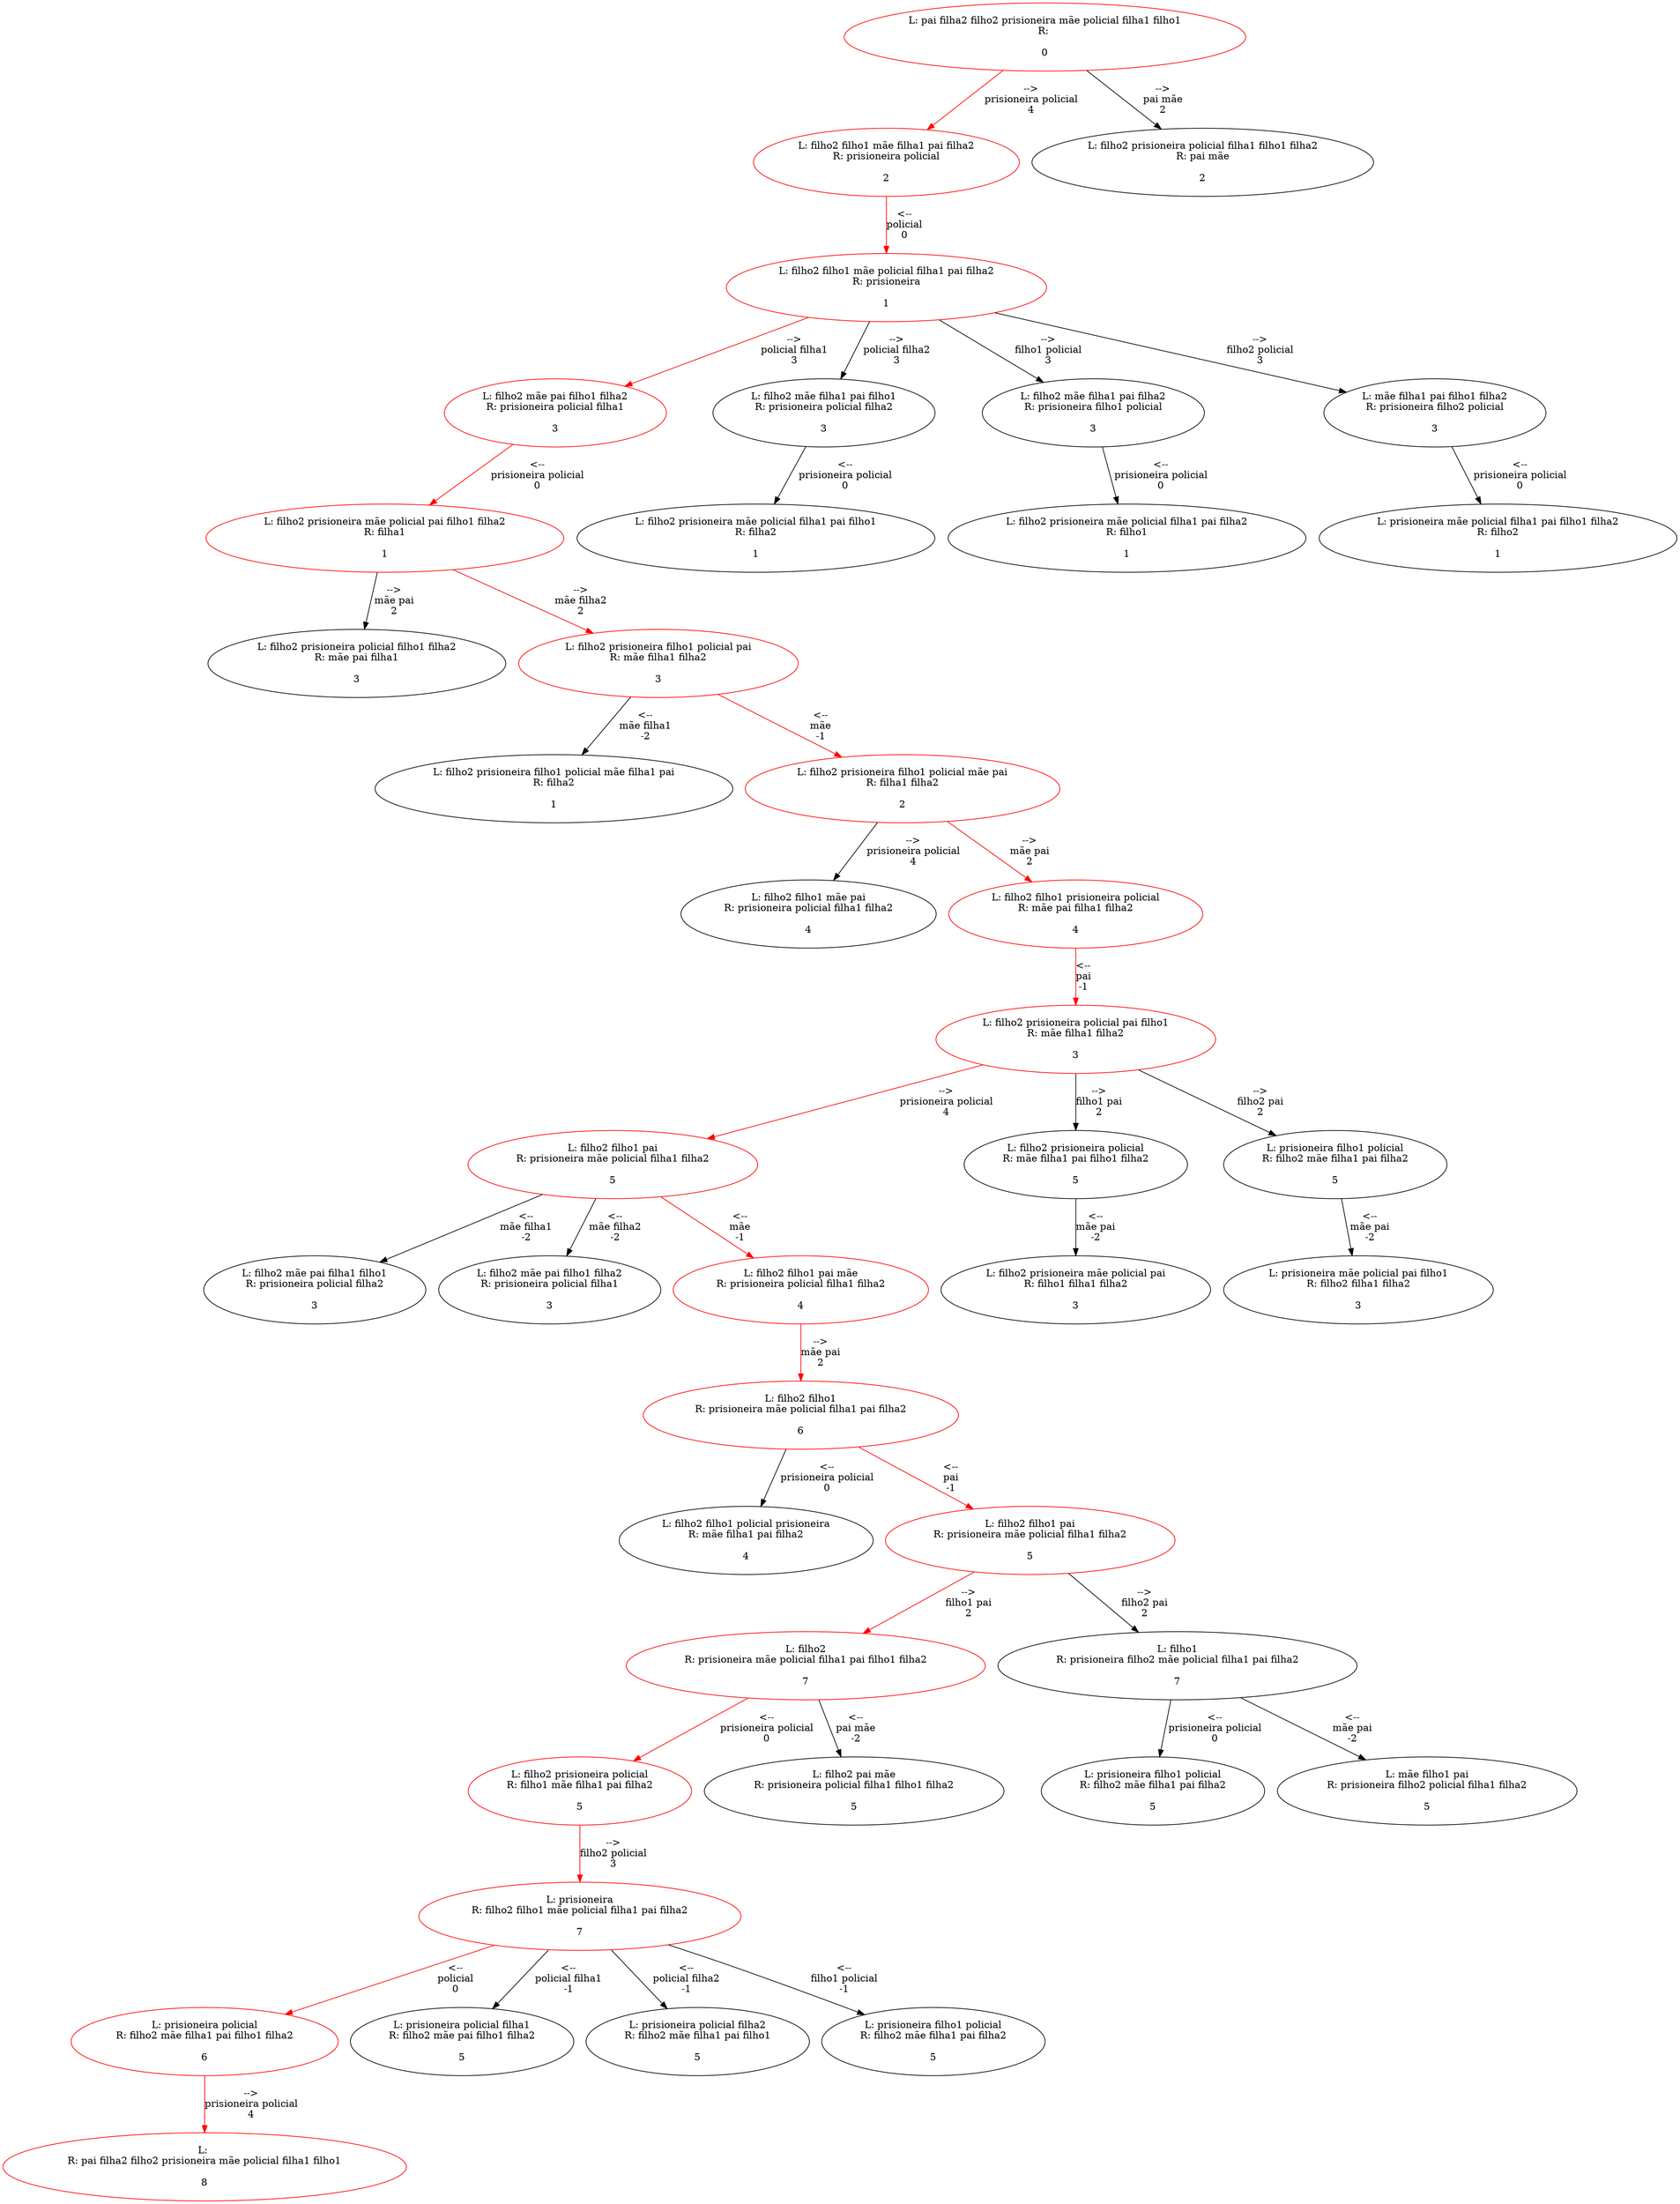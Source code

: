 digraph {
0 [label="L: pai filha2 filho2 prisioneira mãe policial filha1 filho1
R: 

0"][color="red"]
0 -> 1 [label="-->
prisioneira policial
4"][color="red"]
1 [label="L: filho2 filho1 mãe filha1 pai filha2
R: prisioneira policial

2"][color="red"]
1 -> 3 [label="<--
policial
0"][color="red"]
3 [label="L: filho2 filho1 mãe policial filha1 pai filha2
R: prisioneira

1"][color="red"]
3 -> 4 [label="-->
policial filha1
3"][color="red"]
4 [label="L: filho2 mãe pai filho1 filha2
R: prisioneira policial filha1

3"][color="red"]
4 -> 8 [label="<--
prisioneira policial
0"][color="red"]
8 [label="L: filho2 prisioneira mãe policial pai filho1 filha2
R: filha1

1"][color="red"]
8 -> 12 [label="-->
mãe pai
2"]
12 [label="L: filho2 prisioneira policial filho1 filha2
R: mãe pai filha1

3"]
8 -> 13 [label="-->
mãe filha2
2"][color="red"]
13 [label="L: filho2 prisioneira filho1 policial pai
R: mãe filha1 filha2

3"][color="red"]
13 -> 14 [label="<--
mãe filha1
-2"]
14 [label="L: filho2 prisioneira filho1 policial mãe filha1 pai
R: filha2

1"]
13 -> 15 [label="<--
mãe
-1"][color="red"]
15 [label="L: filho2 prisioneira filho1 policial mãe pai
R: filha1 filha2

2"][color="red"]
15 -> 16 [label="-->
prisioneira policial
4"]
16 [label="L: filho2 filho1 mãe pai
R: prisioneira policial filha1 filha2

4"]
15 -> 17 [label="-->
mãe pai
2"][color="red"]
17 [label="L: filho2 filho1 prisioneira policial
R: mãe pai filha1 filha2

4"][color="red"]
17 -> 18 [label="<--
pai
-1"][color="red"]
18 [label="L: filho2 prisioneira policial pai filho1
R: mãe filha1 filha2

3"][color="red"]
18 -> 19 [label="-->
prisioneira policial
4"][color="red"]
19 [label="L: filho2 filho1 pai
R: prisioneira mãe policial filha1 filha2

5"][color="red"]
19 -> 22 [label="<--
mãe filha1
-2"]
22 [label="L: filho2 mãe pai filha1 filho1
R: prisioneira policial filha2

3"]
19 -> 23 [label="<--
mãe filha2
-2"]
23 [label="L: filho2 mãe pai filho1 filha2
R: prisioneira policial filha1

3"]
19 -> 24 [label="<--
mãe
-1"][color="red"]
24 [label="L: filho2 filho1 pai mãe
R: prisioneira policial filha1 filha2

4"][color="red"]
24 -> 27 [label="-->
mãe pai
2"][color="red"]
27 [label="L: filho2 filho1
R: prisioneira mãe policial filha1 pai filha2

6"][color="red"]
27 -> 28 [label="<--
prisioneira policial
0"]
28 [label="L: filho2 filho1 policial prisioneira
R: mãe filha1 pai filha2

4"]
27 -> 29 [label="<--
pai
-1"][color="red"]
29 [label="L: filho2 filho1 pai
R: prisioneira mãe policial filha1 filha2

5"][color="red"]
29 -> 30 [label="-->
filho1 pai
2"][color="red"]
30 [label="L: filho2
R: prisioneira mãe policial filha1 pai filho1 filha2

7"][color="red"]
30 -> 32 [label="<--
prisioneira policial
0"][color="red"]
32 [label="L: filho2 prisioneira policial
R: filho1 mãe filha1 pai filha2

5"][color="red"]
32 -> 36 [label="-->
filho2 policial
3"][color="red"]
36 [label="L: prisioneira
R: filho2 filho1 mãe policial filha1 pai filha2

7"][color="red"]
36 -> 37 [label="<--
policial
0"][color="red"]
37 [label="L: prisioneira policial
R: filho2 mãe filha1 pai filho1 filha2

6"][color="red"]
37 -> 41 [label="-->
prisioneira policial
4"][color="red"]
41 [label="L: 
R: pai filha2 filho2 prisioneira mãe policial filha1 filho1

8"][color="red"]
36 -> 38 [label="<--
policial filha1
-1"]
38 [label="L: prisioneira policial filha1
R: filho2 mãe pai filho1 filha2

5"]
36 -> 39 [label="<--
policial filha2
-1"]
39 [label="L: prisioneira policial filha2
R: filho2 mãe filha1 pai filho1

5"]
36 -> 40 [label="<--
filho1 policial
-1"]
40 [label="L: prisioneira filho1 policial
R: filho2 mãe filha1 pai filha2

5"]
30 -> 33 [label="<--
pai mãe
-2"]
33 [label="L: filho2 pai mãe
R: prisioneira policial filha1 filho1 filha2

5"]
29 -> 31 [label="-->
filho2 pai
2"]
31 [label="L: filho1
R: prisioneira filho2 mãe policial filha1 pai filha2

7"]
31 -> 34 [label="<--
prisioneira policial
0"]
34 [label="L: prisioneira filho1 policial
R: filho2 mãe filha1 pai filha2

5"]
31 -> 35 [label="<--
mãe pai
-2"]
35 [label="L: mãe filho1 pai
R: prisioneira filho2 policial filha1 filha2

5"]
18 -> 20 [label="-->
filho1 pai
2"]
20 [label="L: filho2 prisioneira policial
R: mãe filha1 pai filho1 filha2

5"]
20 -> 25 [label="<--
mãe pai
-2"]
25 [label="L: filho2 prisioneira mãe policial pai
R: filho1 filha1 filha2

3"]
18 -> 21 [label="-->
filho2 pai
2"]
21 [label="L: prisioneira filho1 policial
R: filho2 mãe filha1 pai filha2

5"]
21 -> 26 [label="<--
mãe pai
-2"]
26 [label="L: prisioneira mãe policial pai filho1
R: filho2 filha1 filha2

3"]
3 -> 5 [label="-->
policial filha2
3"]
5 [label="L: filho2 mãe filha1 pai filho1
R: prisioneira policial filha2

3"]
5 -> 9 [label="<--
prisioneira policial
0"]
9 [label="L: filho2 prisioneira mãe policial filha1 pai filho1
R: filha2

1"]
3 -> 6 [label="-->
filho1 policial
3"]
6 [label="L: filho2 mãe filha1 pai filha2
R: prisioneira filho1 policial

3"]
6 -> 10 [label="<--
prisioneira policial
0"]
10 [label="L: filho2 prisioneira mãe policial filha1 pai filha2
R: filho1

1"]
3 -> 7 [label="-->
filho2 policial
3"]
7 [label="L: mãe filha1 pai filho1 filha2
R: prisioneira filho2 policial

3"]
7 -> 11 [label="<--
prisioneira policial
0"]
11 [label="L: prisioneira mãe policial filha1 pai filho1 filha2
R: filho2

1"]
0 -> 2 [label="-->
pai mãe
2"]
2 [label="L: filho2 prisioneira policial filha1 filho1 filha2
R: pai mãe

2"]
}
